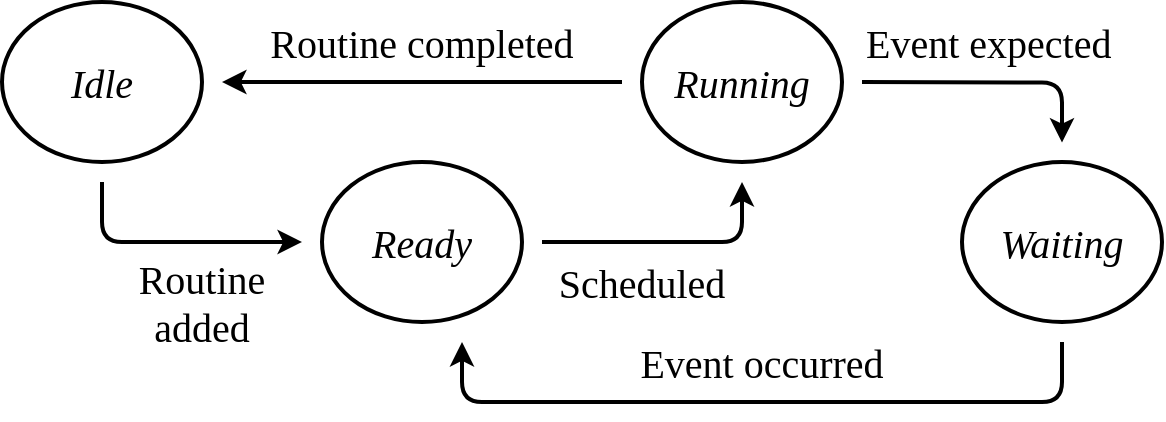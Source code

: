 <mxfile version="13.7.9" type="device"><diagram id="mJ-dKqEsO_aJzeUCnxig" name="Page-1"><mxGraphModel dx="1673" dy="104" grid="1" gridSize="10" guides="1" tooltips="1" connect="1" arrows="1" fold="1" page="1" pageScale="1" pageWidth="1100" pageHeight="850" math="0" shadow="0"><root><mxCell id="0"/><mxCell id="1" parent="0"/><mxCell id="BQwZfOHvmhwurBh37PbV-48" value="Idle" style="ellipse;whiteSpace=wrap;html=1;strokeWidth=2;fontFamily=Times New Roman;fontSize=20;fontStyle=2" vertex="1" parent="1"><mxGeometry x="200" y="920" width="100" height="80" as="geometry"/></mxCell><mxCell id="BQwZfOHvmhwurBh37PbV-49" value="Ready" style="ellipse;whiteSpace=wrap;html=1;strokeWidth=2;fontFamily=Times New Roman;fontSize=20;fontStyle=2" vertex="1" parent="1"><mxGeometry x="360" y="1000" width="100" height="80" as="geometry"/></mxCell><mxCell id="BQwZfOHvmhwurBh37PbV-50" value="Running" style="ellipse;whiteSpace=wrap;html=1;strokeWidth=2;fontFamily=Times New Roman;fontSize=20;fontStyle=2" vertex="1" parent="1"><mxGeometry x="520" y="920" width="100" height="80" as="geometry"/></mxCell><mxCell id="BQwZfOHvmhwurBh37PbV-51" value="Waiting" style="ellipse;whiteSpace=wrap;html=1;strokeWidth=2;fontFamily=Times New Roman;fontSize=20;fontStyle=2" vertex="1" parent="1"><mxGeometry x="680" y="1000" width="100" height="80" as="geometry"/></mxCell><mxCell id="BQwZfOHvmhwurBh37PbV-52" value="" style="endArrow=classic;html=1;fontFamily=Times New Roman;strokeWidth=2;fontSize=24;" edge="1" parent="1"><mxGeometry width="50" height="50" relative="1" as="geometry"><mxPoint x="730" y="1090" as="sourcePoint"/><mxPoint x="430" y="1090.0" as="targetPoint"/><Array as="points"><mxPoint x="730" y="1120"/><mxPoint x="430" y="1120"/></Array></mxGeometry></mxCell><mxCell id="BQwZfOHvmhwurBh37PbV-53" value="Event occurred" style="text;html=1;strokeColor=none;fillColor=none;align=center;verticalAlign=middle;whiteSpace=wrap;rounded=0;fontSize=20;fontFamily=Times New Roman;" vertex="1" parent="1"><mxGeometry x="510" y="1080" width="140" height="40" as="geometry"/></mxCell><mxCell id="BQwZfOHvmhwurBh37PbV-54" value="" style="endArrow=classic;html=1;fontFamily=Times New Roman;strokeWidth=2;fontSize=24;" edge="1" parent="1"><mxGeometry width="50" height="50" relative="1" as="geometry"><mxPoint x="250" y="1010" as="sourcePoint"/><mxPoint x="350" y="1040" as="targetPoint"/><Array as="points"><mxPoint x="250" y="1040"/></Array></mxGeometry></mxCell><mxCell id="BQwZfOHvmhwurBh37PbV-55" value="Routine added" style="text;html=1;strokeColor=none;fillColor=none;align=center;verticalAlign=middle;whiteSpace=wrap;rounded=0;fontSize=20;fontFamily=Times New Roman;" vertex="1" parent="1"><mxGeometry x="250" y="1040" width="100" height="60" as="geometry"/></mxCell><mxCell id="BQwZfOHvmhwurBh37PbV-56" value="" style="endArrow=classic;html=1;fontFamily=Times New Roman;strokeWidth=2;fontSize=24;" edge="1" parent="1"><mxGeometry width="50" height="50" relative="1" as="geometry"><mxPoint x="510" y="960" as="sourcePoint"/><mxPoint x="310" y="960" as="targetPoint"/></mxGeometry></mxCell><mxCell id="BQwZfOHvmhwurBh37PbV-57" value="Routine completed" style="text;html=1;strokeColor=none;fillColor=none;align=center;verticalAlign=middle;whiteSpace=wrap;rounded=0;fontSize=20;fontFamily=Times New Roman;" vertex="1" parent="1"><mxGeometry x="315" y="920" width="190" height="40" as="geometry"/></mxCell><mxCell id="BQwZfOHvmhwurBh37PbV-58" value="" style="endArrow=classic;html=1;fontFamily=Times New Roman;strokeWidth=2;fontSize=24;" edge="1" parent="1"><mxGeometry width="50" height="50" relative="1" as="geometry"><mxPoint x="630" y="960" as="sourcePoint"/><mxPoint x="730" y="990.29" as="targetPoint"/><Array as="points"><mxPoint x="730" y="960.29"/></Array></mxGeometry></mxCell><mxCell id="BQwZfOHvmhwurBh37PbV-59" value="Event expected" style="text;html=1;strokeColor=none;fillColor=none;align=left;verticalAlign=middle;whiteSpace=wrap;rounded=0;fontSize=20;fontFamily=Times New Roman;" vertex="1" parent="1"><mxGeometry x="630" y="920" width="140" height="40" as="geometry"/></mxCell><mxCell id="BQwZfOHvmhwurBh37PbV-60" value="" style="endArrow=classic;html=1;fontFamily=Times New Roman;strokeWidth=2;fontSize=24;" edge="1" parent="1"><mxGeometry width="50" height="50" relative="1" as="geometry"><mxPoint x="470" y="1040" as="sourcePoint"/><mxPoint x="570" y="1010" as="targetPoint"/><Array as="points"><mxPoint x="570" y="1040"/></Array></mxGeometry></mxCell><mxCell id="BQwZfOHvmhwurBh37PbV-61" value="Scheduled" style="text;html=1;strokeColor=none;fillColor=none;align=center;verticalAlign=middle;whiteSpace=wrap;rounded=0;fontSize=20;fontFamily=Times New Roman;" vertex="1" parent="1"><mxGeometry x="470" y="1040" width="100" height="40" as="geometry"/></mxCell></root></mxGraphModel></diagram></mxfile>